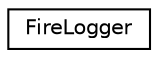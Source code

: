 digraph "Graphical Class Hierarchy"
{
 // LATEX_PDF_SIZE
  edge [fontname="Helvetica",fontsize="10",labelfontname="Helvetica",labelfontsize="10"];
  node [fontname="Helvetica",fontsize="10",shape=record];
  rankdir="LR";
  Node0 [label="FireLogger",height=0.2,width=0.4,color="black", fillcolor="white", style="filled",URL="$classFireLogger.html",tooltip="Firebase RTDB logger."];
}
